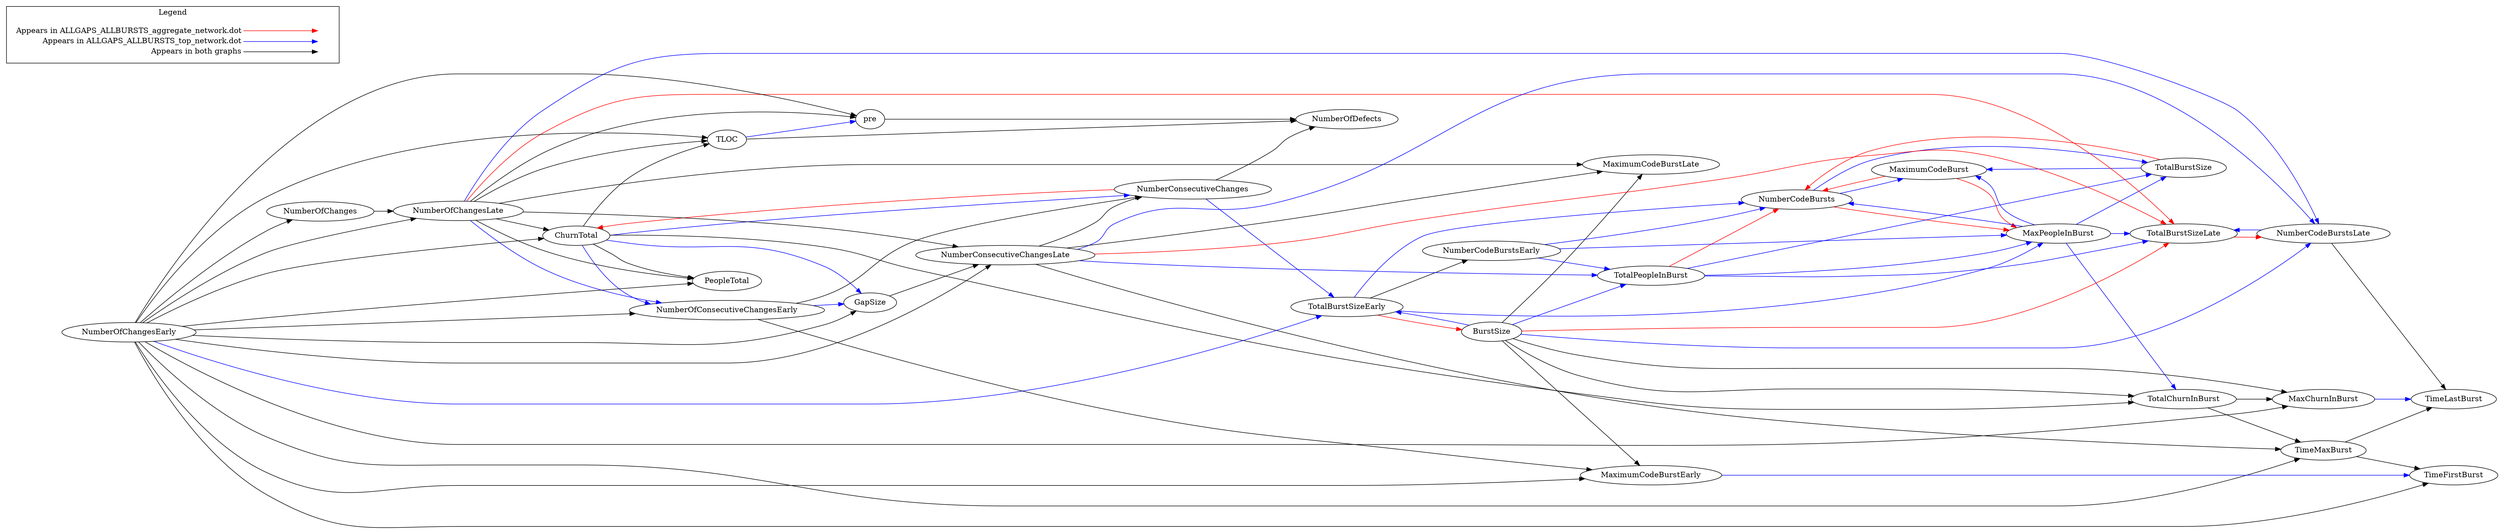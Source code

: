 digraph {
TotalBurstSizeLate -> NumberCodeBurstsLate[color="red"];
MaximumCodeBurst -> NumberCodeBursts[color="red"];
TotalPeopleInBurst -> NumberCodeBursts[color="red"];
MaximumCodeBurst -> MaxPeopleInBurst[color="red"];
TotalBurstSizeEarly -> BurstSize[color="red"];
TotalBurstSize -> NumberCodeBursts[color="red"];
NumberConsecutiveChanges -> ChurnTotal[color="red"];
NumberCodeBursts -> MaxPeopleInBurst[color="red"];
NumberOfChangesLate -> TotalBurstSizeLate[color="red"];
NumberConsecutiveChangesLate -> TotalBurstSizeLate[color="red"];
BurstSize -> TotalBurstSizeLate[color="red"];
NumberOfChangesLate -> PeopleTotal[color="black"];
NumberOfChangesLate -> TLOC[color="black"];
NumberOfChangesEarly -> MaximumCodeBurstEarly[color="black"];
NumberOfChangesEarly -> TimeFirstBurst[color="black"];
NumberOfChangesEarly -> TimeMaxBurst[color="black"];
NumberOfChangesEarly -> PeopleTotal[color="black"];
NumberOfChangesEarly -> pre[color="black"];
NumberOfChangesEarly -> TLOC[color="black"];
TotalChurnInBurst -> MaxChurnInBurst[color="black"];
ChurnTotal -> TotalChurnInBurst[color="black"];
NumberOfConsecutiveChangesEarly -> MaximumCodeBurstEarly[color="black"];
NumberConsecutiveChangesLate -> TimeMaxBurst[color="black"];
TimeMaxBurst -> TimeFirstBurst[color="black"];
pre -> NumberOfDefects[color="black"];
BurstSize -> MaximumCodeBurstEarly[color="black"];
NumberOfChangesLate -> MaximumCodeBurstLate[color="black"];
NumberOfChangesLate -> NumberConsecutiveChangesLate[color="black"];
NumberOfChangesLate -> pre[color="black"];
ChurnTotal -> PeopleTotal[color="black"];
ChurnTotal -> TLOC[color="black"];
NumberConsecutiveChangesLate -> MaximumCodeBurstLate[color="black"];
NumberConsecutiveChangesLate -> NumberConsecutiveChanges[color="black"];
TimeMaxBurst -> TimeLastBurst[color="black"];
NumberConsecutiveChanges -> NumberOfDefects[color="black"];
GapSize -> NumberConsecutiveChangesLate[color="black"];
BurstSize -> MaximumCodeBurstLate[color="black"];
NumberOfChangesLate -> ChurnTotal[color="black"];
NumberOfChangesEarly -> NumberOfChanges[color="black"];
NumberOfChangesEarly -> ChurnTotal[color="black"];
TotalChurnInBurst -> TimeMaxBurst[color="black"];
NumberOfConsecutiveChangesEarly -> NumberConsecutiveChanges[color="black"];
BurstSize -> MaxChurnInBurst[color="black"];
NumberCodeBurstsLate -> TimeLastBurst[color="black"];
NumberOfChangesEarly -> MaxChurnInBurst[color="black"];
NumberOfChangesEarly -> NumberOfConsecutiveChangesEarly[color="black"];
NumberOfChangesEarly -> NumberConsecutiveChangesLate[color="black"];
TLOC -> NumberOfDefects[color="black"];
BurstSize -> TotalChurnInBurst[color="black"];
NumberOfChanges -> NumberOfChangesLate[color="black"];
NumberOfChangesEarly -> NumberOfChangesLate[color="black"];
NumberOfChangesEarly -> GapSize[color="black"];
TotalBurstSizeEarly -> NumberCodeBurstsEarly[color="black"];
TotalPeopleInBurst -> MaxPeopleInBurst[color="blue"];
TotalPeopleInBurst -> TotalBurstSizeLate[color="blue"];
TotalPeopleInBurst -> TotalBurstSize[color="blue"];
MaxPeopleInBurst -> TotalBurstSizeLate[color="blue"];
MaxPeopleInBurst -> TotalChurnInBurst[color="blue"];
MaxPeopleInBurst -> MaximumCodeBurst[color="blue"];
MaxPeopleInBurst -> TotalBurstSize[color="blue"];
MaxPeopleInBurst -> NumberCodeBursts[color="blue"];
NumberCodeBurstsLate -> TotalBurstSizeLate[color="blue"];
NumberOfChangesLate -> NumberCodeBurstsLate[color="blue"];
NumberOfChangesLate -> NumberOfConsecutiveChangesEarly[color="blue"];
NumberOfChangesEarly -> TotalBurstSizeEarly[color="blue"];
MaxChurnInBurst -> TimeLastBurst[color="blue"];
MaximumCodeBurstEarly -> TimeFirstBurst[color="blue"];
NumberCodeBurstsEarly -> TotalPeopleInBurst[color="blue"];
NumberCodeBurstsEarly -> MaxPeopleInBurst[color="blue"];
NumberCodeBurstsEarly -> NumberCodeBursts[color="blue"];
ChurnTotal -> NumberOfConsecutiveChangesEarly[color="blue"];
ChurnTotal -> NumberConsecutiveChanges[color="blue"];
ChurnTotal -> GapSize[color="blue"];
NumberOfConsecutiveChangesEarly -> GapSize[color="blue"];
NumberConsecutiveChangesLate -> TotalPeopleInBurst[color="blue"];
NumberConsecutiveChangesLate -> NumberCodeBurstsLate[color="blue"];
TotalBurstSizeEarly -> MaxPeopleInBurst[color="blue"];
TotalBurstSizeEarly -> NumberCodeBursts[color="blue"];
TotalBurstSize -> MaximumCodeBurst[color="blue"];
NumberConsecutiveChanges -> TotalBurstSizeEarly[color="blue"];
NumberCodeBursts -> MaximumCodeBurst[color="blue"];
NumberCodeBursts -> TotalBurstSize[color="blue"];
TLOC -> pre[color="blue"];
BurstSize -> TotalPeopleInBurst[color="blue"];
BurstSize -> NumberCodeBurstsLate[color="blue"];
BurstSize -> TotalBurstSizeEarly[color="blue"];

  rankdir=LR
  node [shape=plaintext]
  subgraph cluster_01 { 
    label = "Legend";
    key [label=<<table border="0" cellpadding="2" cellspacing="0" cellborder="0">
      <tr><td align="right" port="i1">Appears in ALLGAPS_ALLBURSTS_aggregate_network.dot</td></tr>
      <tr><td align="right" port="i2">Appears in ALLGAPS_ALLBURSTS_top_network.dot</td></tr>
      <tr><td align="right" port="i3">Appears in both graphs</td></tr>
      </table>>]
    key2 [label=<<table border="0" cellpadding="2" cellspacing="0" cellborder="0">
      <tr><td port="i1">&nbsp;</td></tr>
      <tr><td port="i2">&nbsp;</td></tr>
      <tr><td port="i3">&nbsp;</td></tr>
      </table>>]
    key:i1:e -> key2:i1:w [color=red]
    key:i2:e -> key2:i2:w [color=blue]
    key:i3:e -> key2:i3:w [color=black]
  }
}